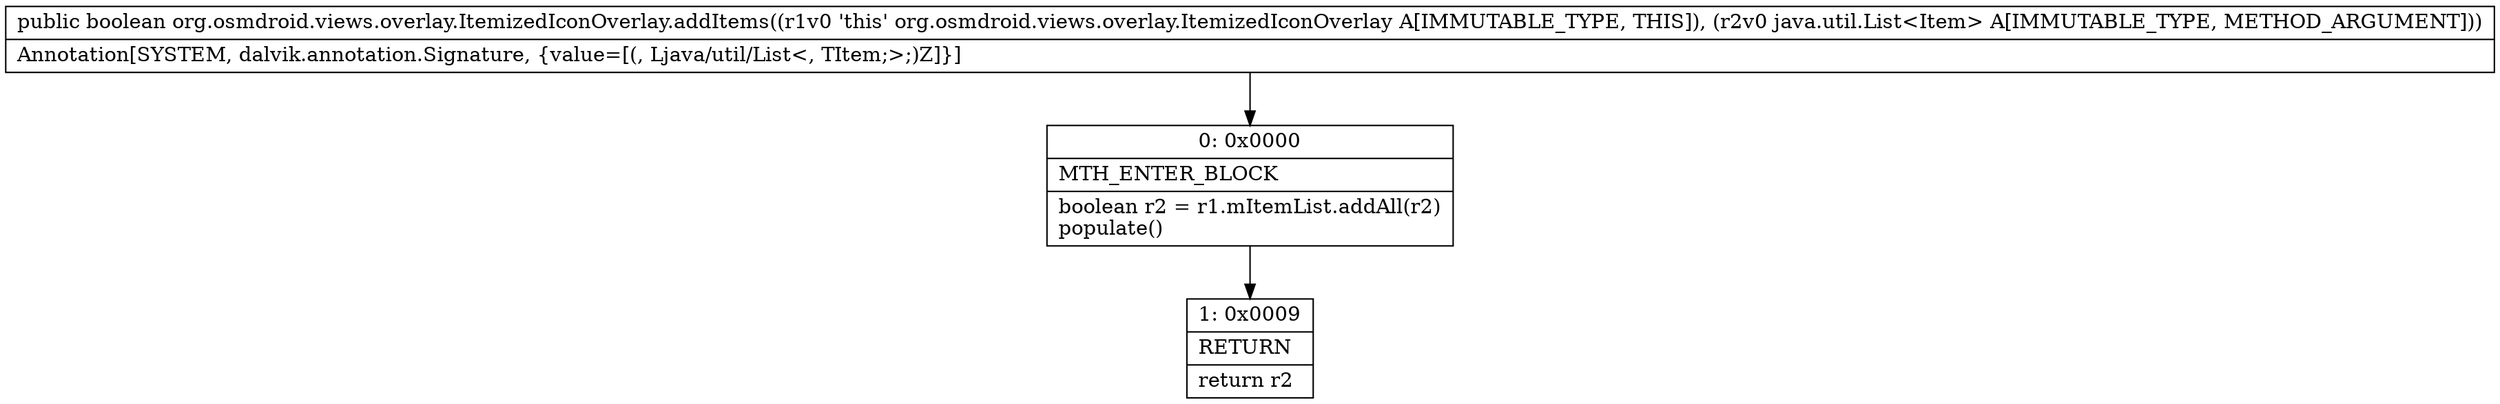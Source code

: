 digraph "CFG fororg.osmdroid.views.overlay.ItemizedIconOverlay.addItems(Ljava\/util\/List;)Z" {
Node_0 [shape=record,label="{0\:\ 0x0000|MTH_ENTER_BLOCK\l|boolean r2 = r1.mItemList.addAll(r2)\lpopulate()\l}"];
Node_1 [shape=record,label="{1\:\ 0x0009|RETURN\l|return r2\l}"];
MethodNode[shape=record,label="{public boolean org.osmdroid.views.overlay.ItemizedIconOverlay.addItems((r1v0 'this' org.osmdroid.views.overlay.ItemizedIconOverlay A[IMMUTABLE_TYPE, THIS]), (r2v0 java.util.List\<Item\> A[IMMUTABLE_TYPE, METHOD_ARGUMENT]))  | Annotation[SYSTEM, dalvik.annotation.Signature, \{value=[(, Ljava\/util\/List\<, TItem;\>;)Z]\}]\l}"];
MethodNode -> Node_0;
Node_0 -> Node_1;
}

